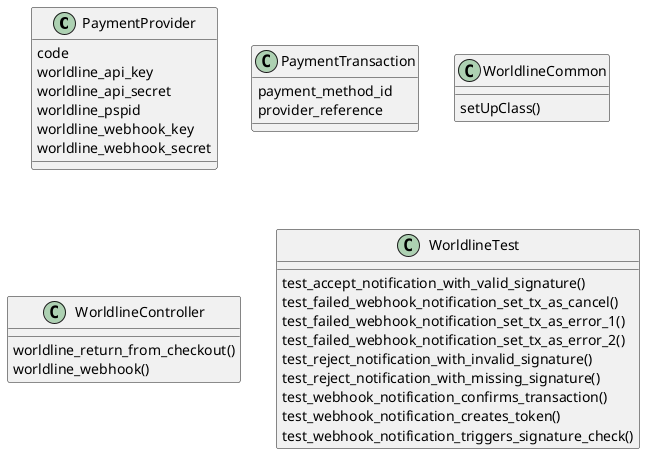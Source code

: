 @startuml classes_payment_worldline
set namespaceSeparator none
class "PaymentProvider" as odoo_src.odoo.addons.payment_worldline.models.payment_provider.PaymentProvider {
  code
  worldline_api_key
  worldline_api_secret
  worldline_pspid
  worldline_webhook_key
  worldline_webhook_secret
}
class "PaymentTransaction" as odoo_src.odoo.addons.payment_worldline.models.payment_transaction.PaymentTransaction {
  payment_method_id
  provider_reference
}
class "WorldlineCommon" as odoo_src.odoo.addons.payment_worldline.tests.common.WorldlineCommon {
  setUpClass()
}
class "WorldlineController" as odoo_src.odoo.addons.payment_worldline.controllers.main.WorldlineController {
  worldline_return_from_checkout()
  worldline_webhook()
}
class "WorldlineTest" as odoo_src.odoo.addons.payment_worldline.tests.test_worldline.WorldlineTest {
  test_accept_notification_with_valid_signature()
  test_failed_webhook_notification_set_tx_as_cancel()
  test_failed_webhook_notification_set_tx_as_error_1()
  test_failed_webhook_notification_set_tx_as_error_2()
  test_reject_notification_with_invalid_signature()
  test_reject_notification_with_missing_signature()
  test_webhook_notification_confirms_transaction()
  test_webhook_notification_creates_token()
  test_webhook_notification_triggers_signature_check()
}
@enduml

